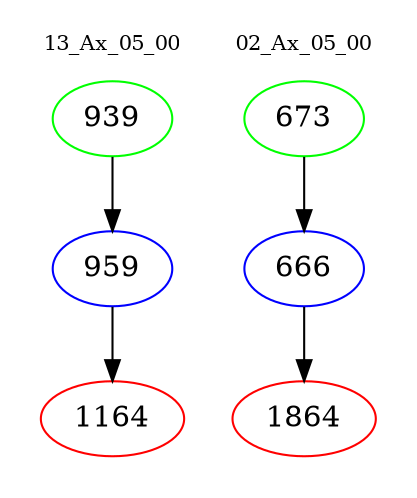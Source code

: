digraph{
subgraph cluster_0 {
color = white
label = "13_Ax_05_00";
fontsize=10;
T0_939 [label="939", color="green"]
T0_939 -> T0_959 [color="black"]
T0_959 [label="959", color="blue"]
T0_959 -> T0_1164 [color="black"]
T0_1164 [label="1164", color="red"]
}
subgraph cluster_1 {
color = white
label = "02_Ax_05_00";
fontsize=10;
T1_673 [label="673", color="green"]
T1_673 -> T1_666 [color="black"]
T1_666 [label="666", color="blue"]
T1_666 -> T1_1864 [color="black"]
T1_1864 [label="1864", color="red"]
}
}
